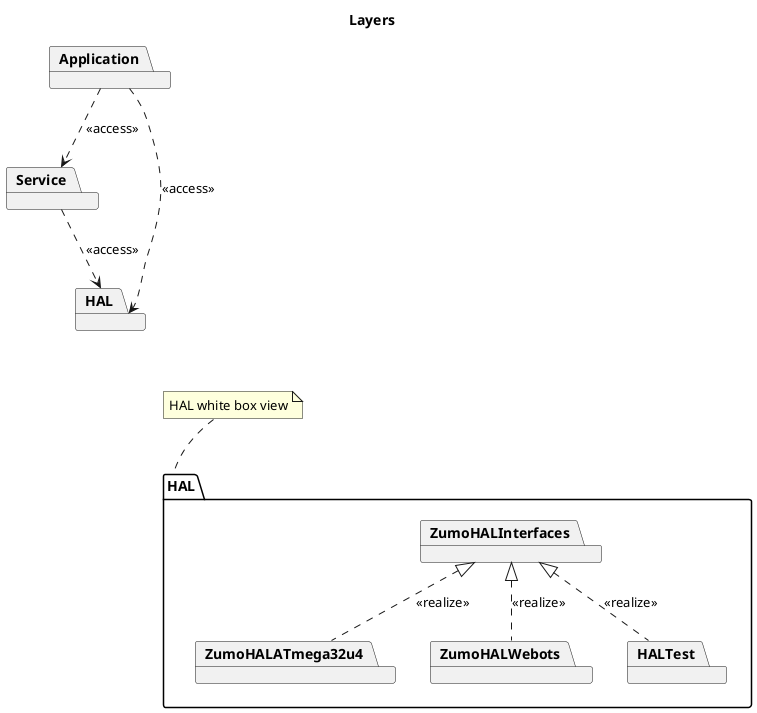 @startuml

title Layers

package Application
package Service
package HAL

Application ..> Service: <<access>>
Application ...> HAL: <<access>>

Service ..> HAL: <<access>>

package "HAL" as halDetail {
    package ZumoHALInterfaces
    package ZumoHALATmega32u4
    package ZumoHALWebots
    package HALTest

    ZumoHALInterfaces <|.. ZumoHALATmega32u4: <<realize>>
    ZumoHALInterfaces <|.. ZumoHALWebots: <<realize>>
    ZumoHALInterfaces <|.. HALTest: <<realize>>
}

HAL -[hidden]-- halDetail

note top of halDetail
    HAL white box view
end note

@enduml